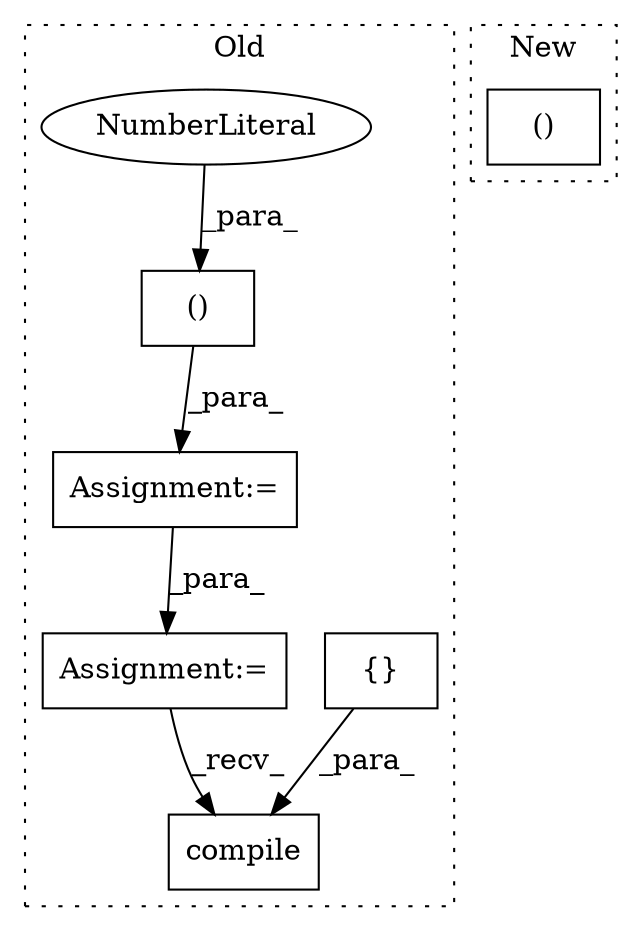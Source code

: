 digraph G {
subgraph cluster0 {
1 [label="compile" a="32" s="2857,2925" l="8,1" shape="box"];
3 [label="Assignment:=" a="7" s="2668" l="1" shape="box"];
4 [label="()" a="106" s="2713" l="31" shape="box"];
5 [label="{}" a="4" s="2913,2924" l="1,1" shape="box"];
6 [label="NumberLiteral" a="34" s="2713" l="2" shape="ellipse"];
7 [label="Assignment:=" a="7" s="2818" l="1" shape="box"];
label = "Old";
style="dotted";
}
subgraph cluster1 {
2 [label="()" a="106" s="2912" l="73" shape="box"];
label = "New";
style="dotted";
}
3 -> 7 [label="_para_"];
4 -> 3 [label="_para_"];
5 -> 1 [label="_para_"];
6 -> 4 [label="_para_"];
7 -> 1 [label="_recv_"];
}